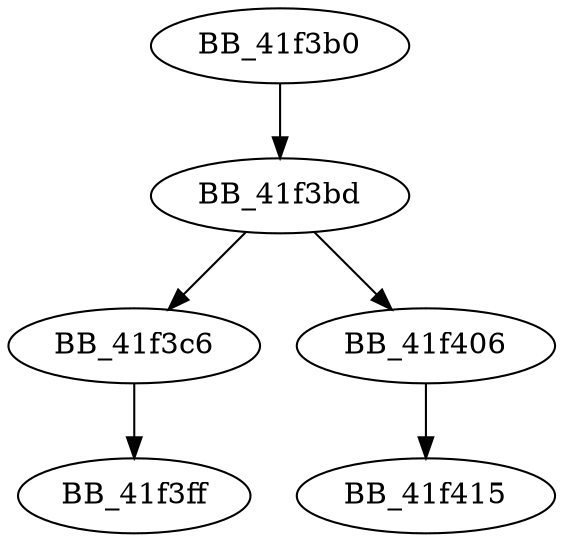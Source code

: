 DiGraph sub_41F3B0{
BB_41f3b0->BB_41f3bd
BB_41f3bd->BB_41f3c6
BB_41f3bd->BB_41f406
BB_41f3c6->BB_41f3ff
BB_41f406->BB_41f415
}
